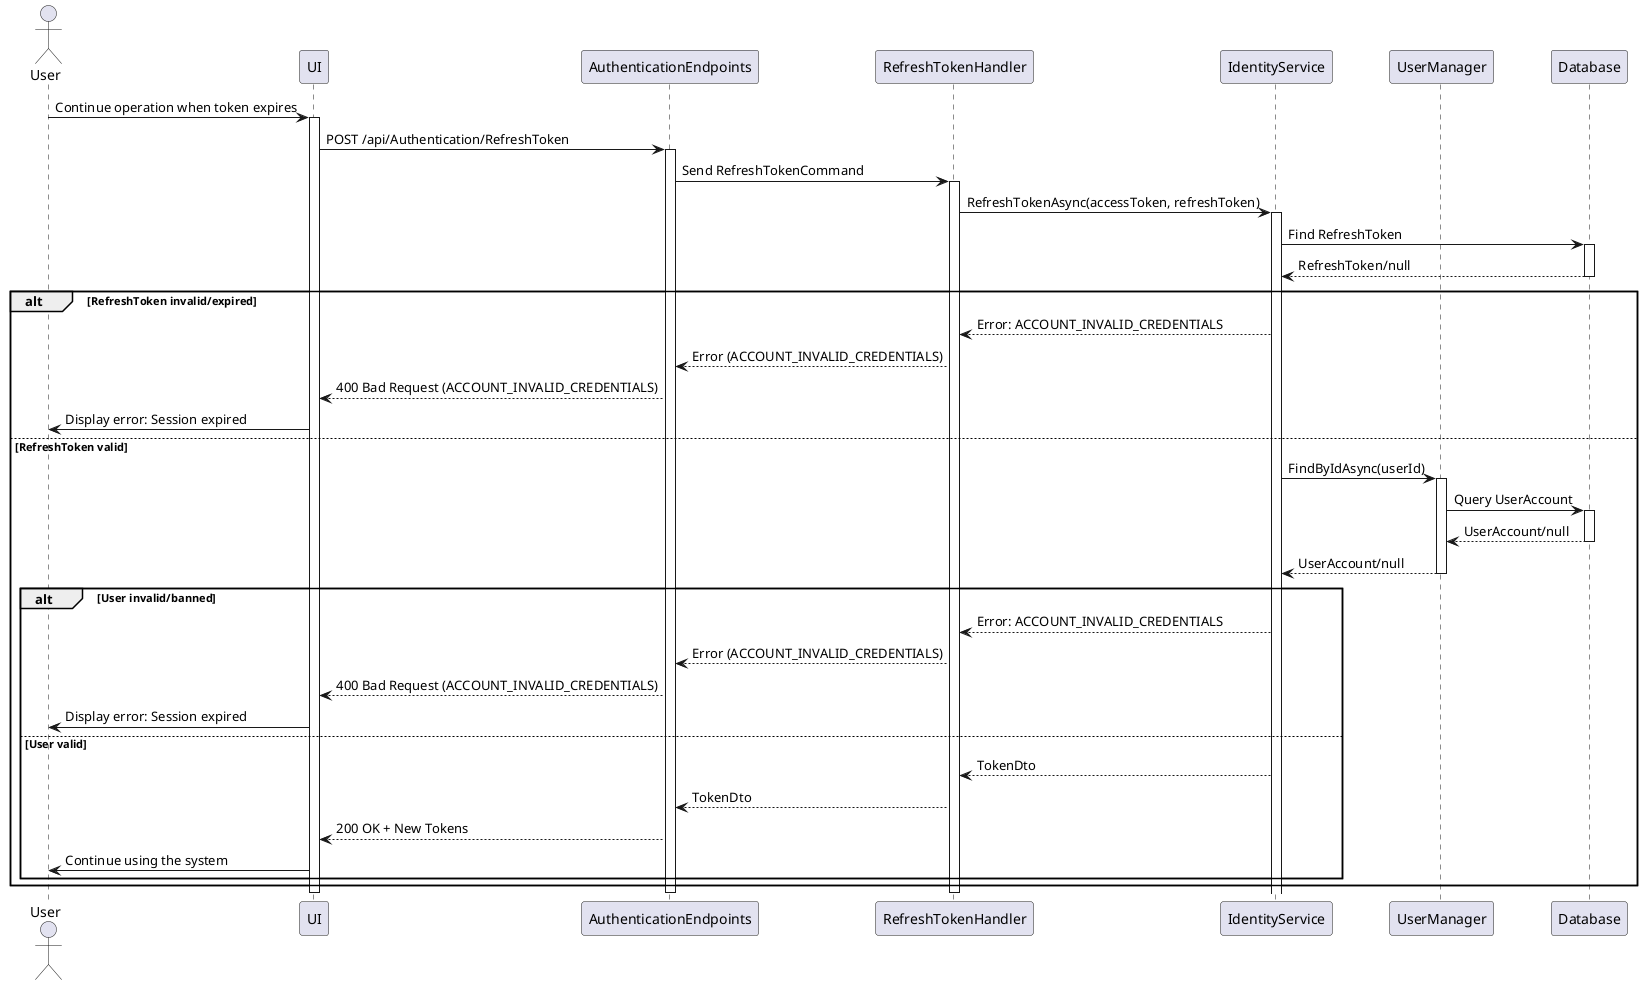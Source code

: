 @startuml
actor User
participant UI
participant AuthenticationEndpoints as Endpoint
participant RefreshTokenHandler as Handler
participant IdentityService
participant UserManager
participant Database

User -> UI : Continue operation when token expires
activate UI
UI -> Endpoint : POST /api/Authentication/RefreshToken
activate Endpoint
Endpoint -> Handler : Send RefreshTokenCommand
activate Handler
Handler -> IdentityService : RefreshTokenAsync(accessToken, refreshToken)
activate IdentityService
IdentityService -> Database : Find RefreshToken
activate Database
Database --> IdentityService : RefreshToken/null
deactivate Database
alt RefreshToken invalid/expired
    IdentityService --> Handler : Error: ACCOUNT_INVALID_CREDENTIALS
    Handler --> Endpoint : Error (ACCOUNT_INVALID_CREDENTIALS)
    Endpoint --> UI : 400 Bad Request (ACCOUNT_INVALID_CREDENTIALS)
    UI -> User : Display error: Session expired
else RefreshToken valid
    IdentityService -> UserManager : FindByIdAsync(userId)
    activate UserManager
    UserManager -> Database : Query UserAccount
    activate Database
    Database --> UserManager : UserAccount/null
    deactivate Database
    UserManager --> IdentityService : UserAccount/null
    deactivate UserManager
    alt User invalid/banned
        IdentityService --> Handler : Error: ACCOUNT_INVALID_CREDENTIALS
        Handler --> Endpoint : Error (ACCOUNT_INVALID_CREDENTIALS)
        Endpoint --> UI : 400 Bad Request (ACCOUNT_INVALID_CREDENTIALS)
        UI -> User : Display error: Session expired
    else User valid
        IdentityService --> Handler : TokenDto
        Handler --> Endpoint : TokenDto
        Endpoint --> UI : 200 OK + New Tokens
        UI -> User : Continue using the system
    end
end
deactivate Handler
deactivate Endpoint
deactivate UI
@enduml